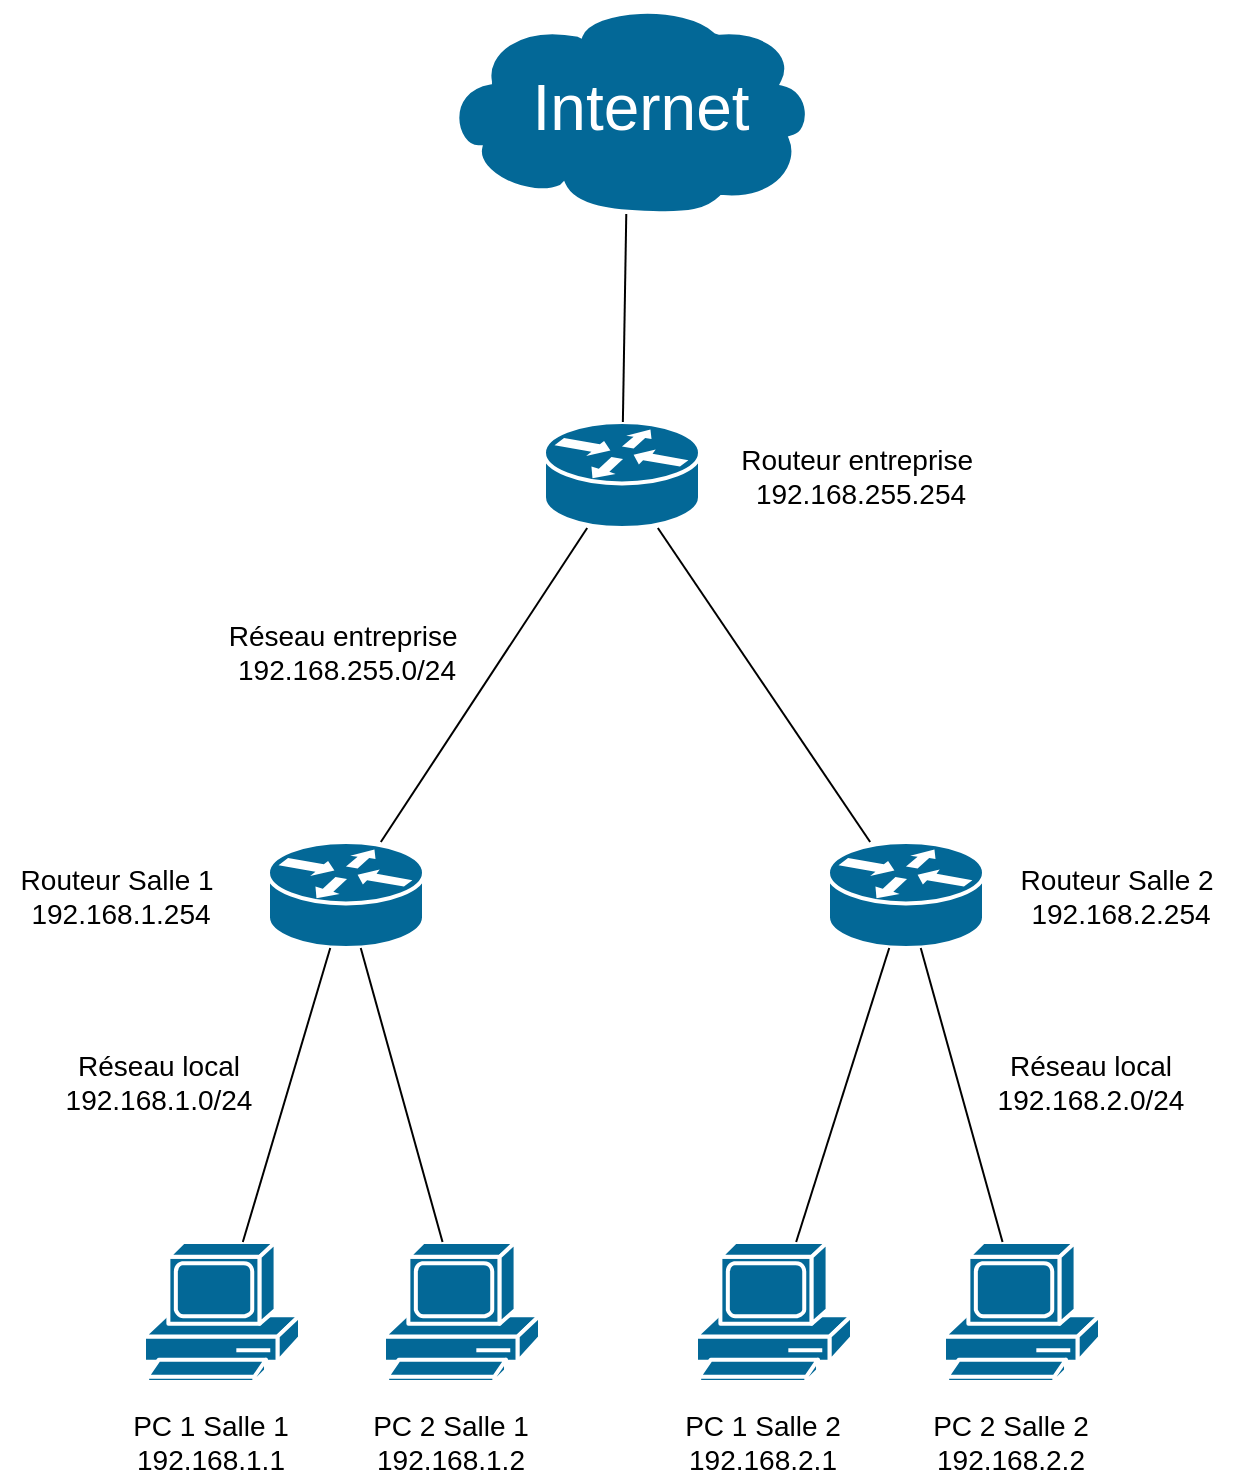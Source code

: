 <mxfile>
    <diagram id="yjWn92Oxdx-rV4FFaV8P" name="Page-1">
        <mxGraphModel dx="698" dy="680" grid="1" gridSize="10" guides="1" tooltips="1" connect="1" arrows="1" fold="1" page="1" pageScale="1" pageWidth="827" pageHeight="1169" background="#FFFFFF" math="0" shadow="0">
            <root>
                <mxCell id="0"/>
                <mxCell id="1" parent="0"/>
                <mxCell id="2" value="" style="shape=mxgraph.cisco.computers_and_peripherals.pc;html=1;pointerEvents=1;dashed=0;fillColor=#036897;strokeColor=#ffffff;strokeWidth=2;verticalLabelPosition=bottom;verticalAlign=top;align=center;outlineConnect=0;fontColor=#000000;" vertex="1" parent="1">
                    <mxGeometry x="172" y="860" width="78" height="70" as="geometry"/>
                </mxCell>
                <mxCell id="3" value="" style="shape=mxgraph.cisco.computers_and_peripherals.pc;html=1;pointerEvents=1;dashed=0;fillColor=#036897;strokeColor=#ffffff;strokeWidth=2;verticalLabelPosition=bottom;verticalAlign=top;align=center;outlineConnect=0;fontColor=#000000;" vertex="1" parent="1">
                    <mxGeometry x="292" y="860" width="78" height="70" as="geometry"/>
                </mxCell>
                <mxCell id="4" value="" style="shape=mxgraph.cisco.computers_and_peripherals.pc;html=1;pointerEvents=1;dashed=0;fillColor=#036897;strokeColor=#ffffff;strokeWidth=2;verticalLabelPosition=bottom;verticalAlign=top;align=center;outlineConnect=0;fontColor=#000000;" vertex="1" parent="1">
                    <mxGeometry x="448" y="860" width="78" height="70" as="geometry"/>
                </mxCell>
                <mxCell id="5" value="" style="shape=mxgraph.cisco.computers_and_peripherals.pc;html=1;pointerEvents=1;dashed=0;fillColor=#036897;strokeColor=#ffffff;strokeWidth=2;verticalLabelPosition=bottom;verticalAlign=top;align=center;outlineConnect=0;fontColor=#000000;" vertex="1" parent="1">
                    <mxGeometry x="572" y="860" width="78" height="70" as="geometry"/>
                </mxCell>
                <mxCell id="6" value="" style="shape=mxgraph.cisco.routers.router;html=1;pointerEvents=1;dashed=0;fillColor=#036897;strokeColor=#ffffff;strokeWidth=2;verticalLabelPosition=bottom;verticalAlign=top;align=center;outlineConnect=0;fontColor=#000000;" vertex="1" parent="1">
                    <mxGeometry x="234" y="660" width="78" height="53" as="geometry"/>
                </mxCell>
                <mxCell id="7" value="" style="shape=mxgraph.cisco.routers.router;html=1;pointerEvents=1;dashed=0;fillColor=#036897;strokeColor=#ffffff;strokeWidth=2;verticalLabelPosition=bottom;verticalAlign=top;align=center;outlineConnect=0;fontColor=#000000;" vertex="1" parent="1">
                    <mxGeometry x="514" y="660" width="78" height="53" as="geometry"/>
                </mxCell>
                <mxCell id="8" value="" style="shape=mxgraph.cisco.routers.router;html=1;pointerEvents=1;dashed=0;fillColor=#036897;strokeColor=#ffffff;strokeWidth=2;verticalLabelPosition=bottom;verticalAlign=top;align=center;outlineConnect=0;fontColor=#000000;" vertex="1" parent="1">
                    <mxGeometry x="372" y="450" width="78" height="53" as="geometry"/>
                </mxCell>
                <mxCell id="9" value="" style="shape=mxgraph.cisco.storage.cloud;html=1;pointerEvents=1;dashed=0;fillColor=#036897;strokeColor=#ffffff;strokeWidth=2;verticalLabelPosition=bottom;verticalAlign=top;align=center;outlineConnect=0;fontColor=#000000;" vertex="1" parent="1">
                    <mxGeometry x="321" y="240" width="186" height="106" as="geometry"/>
                </mxCell>
                <mxCell id="11" value="" style="endArrow=none;html=1;fontColor=#000000;strokeColor=#000000;" edge="1" parent="1" source="2" target="6">
                    <mxGeometry width="50" height="50" relative="1" as="geometry">
                        <mxPoint x="440" y="750" as="sourcePoint"/>
                        <mxPoint x="490" y="700" as="targetPoint"/>
                    </mxGeometry>
                </mxCell>
                <mxCell id="12" value="" style="endArrow=none;html=1;fontColor=#000000;strokeColor=#000000;" edge="1" parent="1" source="4" target="7">
                    <mxGeometry width="50" height="50" relative="1" as="geometry">
                        <mxPoint x="440" y="750" as="sourcePoint"/>
                        <mxPoint x="490" y="700" as="targetPoint"/>
                    </mxGeometry>
                </mxCell>
                <mxCell id="13" value="" style="endArrow=none;html=1;fontColor=#000000;strokeColor=#000000;" edge="1" parent="1" source="3" target="6">
                    <mxGeometry width="50" height="50" relative="1" as="geometry">
                        <mxPoint x="440" y="750" as="sourcePoint"/>
                        <mxPoint x="490" y="700" as="targetPoint"/>
                    </mxGeometry>
                </mxCell>
                <mxCell id="14" value="" style="endArrow=none;html=1;fontColor=#000000;strokeColor=#000000;" edge="1" parent="1" source="5" target="7">
                    <mxGeometry width="50" height="50" relative="1" as="geometry">
                        <mxPoint x="440" y="750" as="sourcePoint"/>
                        <mxPoint x="490" y="700" as="targetPoint"/>
                    </mxGeometry>
                </mxCell>
                <mxCell id="15" value="" style="endArrow=none;html=1;fontColor=#000000;strokeColor=#000000;" edge="1" parent="1" source="6" target="8">
                    <mxGeometry width="50" height="50" relative="1" as="geometry">
                        <mxPoint x="440" y="750" as="sourcePoint"/>
                        <mxPoint x="490" y="700" as="targetPoint"/>
                    </mxGeometry>
                </mxCell>
                <mxCell id="16" value="" style="endArrow=none;html=1;fontColor=#000000;strokeColor=#000000;" edge="1" parent="1" source="7" target="8">
                    <mxGeometry width="50" height="50" relative="1" as="geometry">
                        <mxPoint x="440" y="750" as="sourcePoint"/>
                        <mxPoint x="490" y="700" as="targetPoint"/>
                    </mxGeometry>
                </mxCell>
                <mxCell id="19" value="PC 1 Salle 1&lt;br&gt;192.168.1.1" style="text;html=1;resizable=0;autosize=1;align=center;verticalAlign=middle;points=[];fillColor=none;strokeColor=none;rounded=0;fontSize=14;fontColor=#000000;" vertex="1" parent="1">
                    <mxGeometry x="160" y="940" width="90" height="40" as="geometry"/>
                </mxCell>
                <mxCell id="20" value="PC 2 Salle 1&lt;br&gt;192.168.1.2" style="text;html=1;resizable=0;autosize=1;align=center;verticalAlign=middle;points=[];fillColor=none;strokeColor=none;rounded=0;fontSize=14;fontColor=#000000;" vertex="1" parent="1">
                    <mxGeometry x="280" y="940" width="90" height="40" as="geometry"/>
                </mxCell>
                <mxCell id="21" value="PC 1 Salle 2&lt;br&gt;192.168.2.1" style="text;html=1;resizable=0;autosize=1;align=center;verticalAlign=middle;points=[];fillColor=none;strokeColor=none;rounded=0;fontSize=14;fontColor=#000000;" vertex="1" parent="1">
                    <mxGeometry x="436" y="940" width="90" height="40" as="geometry"/>
                </mxCell>
                <mxCell id="22" value="PC 2 Salle 2&lt;br&gt;192.168.2.2" style="text;html=1;resizable=0;autosize=1;align=center;verticalAlign=middle;points=[];fillColor=none;strokeColor=none;rounded=0;fontSize=14;fontColor=#000000;" vertex="1" parent="1">
                    <mxGeometry x="560" y="940" width="90" height="40" as="geometry"/>
                </mxCell>
                <mxCell id="23" value="Réseau local&lt;br&gt;192.168.1.0/24" style="text;html=1;resizable=0;autosize=1;align=center;verticalAlign=middle;points=[];fillColor=none;strokeColor=none;rounded=0;fontSize=14;fontColor=#000000;" vertex="1" parent="1">
                    <mxGeometry x="124" y="760" width="110" height="40" as="geometry"/>
                </mxCell>
                <mxCell id="24" value="Réseau local&lt;br&gt;192.168.2.0/24" style="text;html=1;resizable=0;autosize=1;align=center;verticalAlign=middle;points=[];fillColor=none;strokeColor=none;rounded=0;fontSize=14;fontColor=#000000;" vertex="1" parent="1">
                    <mxGeometry x="590" y="760" width="110" height="40" as="geometry"/>
                </mxCell>
                <mxCell id="25" value="" style="endArrow=none;html=1;fontSize=14;fontColor=#000000;strokeColor=#000000;" edge="1" parent="1" source="8" target="9">
                    <mxGeometry width="50" height="50" relative="1" as="geometry">
                        <mxPoint x="430" y="660" as="sourcePoint"/>
                        <mxPoint x="480" y="610" as="targetPoint"/>
                    </mxGeometry>
                </mxCell>
                <mxCell id="26" value="Routeur entreprise&amp;nbsp;&lt;br&gt;192.168.255.254" style="text;html=1;resizable=0;autosize=1;align=center;verticalAlign=middle;points=[];fillColor=none;strokeColor=none;rounded=0;fontSize=14;fontColor=#000000;" vertex="1" parent="1">
                    <mxGeometry x="460" y="456.5" width="140" height="40" as="geometry"/>
                </mxCell>
                <mxCell id="28" value="Réseau entreprise&amp;nbsp;&lt;br&gt;192.168.255.0/24" style="text;html=1;resizable=0;autosize=1;align=center;verticalAlign=middle;points=[];fillColor=none;strokeColor=none;rounded=0;fontSize=14;fontColor=#000000;" vertex="1" parent="1">
                    <mxGeometry x="208" y="545" width="130" height="40" as="geometry"/>
                </mxCell>
                <mxCell id="29" value="&lt;font style=&quot;font-size: 32px&quot;&gt;Internet&lt;/font&gt;" style="text;html=1;resizable=0;autosize=1;align=center;verticalAlign=middle;points=[];fillColor=none;strokeColor=none;rounded=0;fontSize=14;fontColor=#FFFFFF;" vertex="1" parent="1">
                    <mxGeometry x="360" y="278" width="120" height="30" as="geometry"/>
                </mxCell>
                <mxCell id="31" value="Routeur Salle 1&amp;nbsp;&lt;br&gt;192.168.1.254" style="text;html=1;resizable=0;autosize=1;align=center;verticalAlign=middle;points=[];fillColor=none;strokeColor=none;rounded=0;fontSize=14;fontColor=#000000;" vertex="1" parent="1">
                    <mxGeometry x="100" y="666.5" width="120" height="40" as="geometry"/>
                </mxCell>
                <mxCell id="32" value="Routeur Salle 2&amp;nbsp;&lt;br&gt;192.168.2.254" style="text;html=1;resizable=0;autosize=1;align=center;verticalAlign=middle;points=[];fillColor=none;strokeColor=none;rounded=0;fontSize=14;fontColor=#000000;" vertex="1" parent="1">
                    <mxGeometry x="600" y="666.5" width="120" height="40" as="geometry"/>
                </mxCell>
            </root>
        </mxGraphModel>
    </diagram>
</mxfile>
